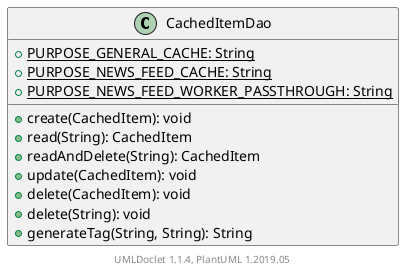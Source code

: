 @startuml

    class CachedItemDao [[CachedItemDao.html]] {
        {static} +PURPOSE_GENERAL_CACHE: String
        {static} +PURPOSE_NEWS_FEED_CACHE: String
        {static} +PURPOSE_NEWS_FEED_WORKER_PASSTHROUGH: String
        +create(CachedItem): void
        +read(String): CachedItem
        +readAndDelete(String): CachedItem
        +update(CachedItem): void
        +delete(CachedItem): void
        +delete(String): void
        +generateTag(String, String): String
    }


    center footer UMLDoclet 1.1.4, PlantUML 1.2019.05
@enduml
